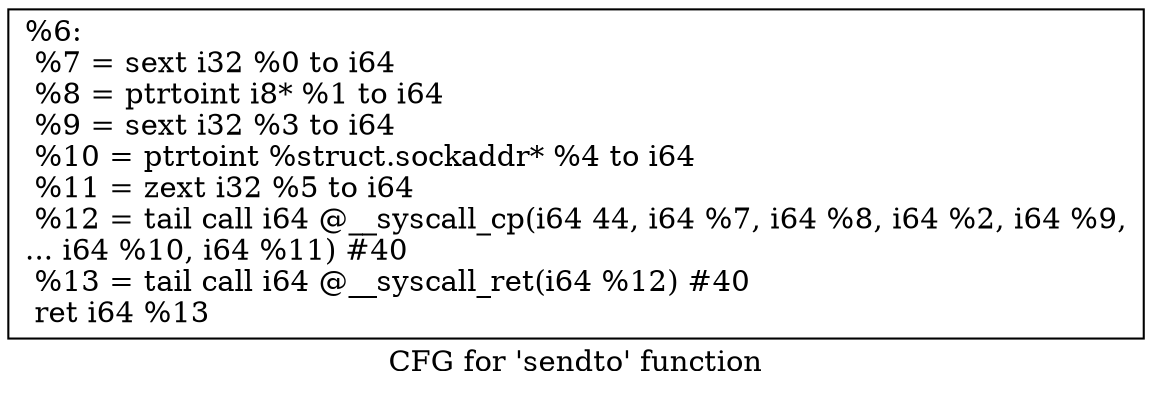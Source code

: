 digraph "CFG for 'sendto' function" {
	label="CFG for 'sendto' function";

	Node0x1787840 [shape=record,label="{%6:\l  %7 = sext i32 %0 to i64\l  %8 = ptrtoint i8* %1 to i64\l  %9 = sext i32 %3 to i64\l  %10 = ptrtoint %struct.sockaddr* %4 to i64\l  %11 = zext i32 %5 to i64\l  %12 = tail call i64 @__syscall_cp(i64 44, i64 %7, i64 %8, i64 %2, i64 %9,\l... i64 %10, i64 %11) #40\l  %13 = tail call i64 @__syscall_ret(i64 %12) #40\l  ret i64 %13\l}"];
}
